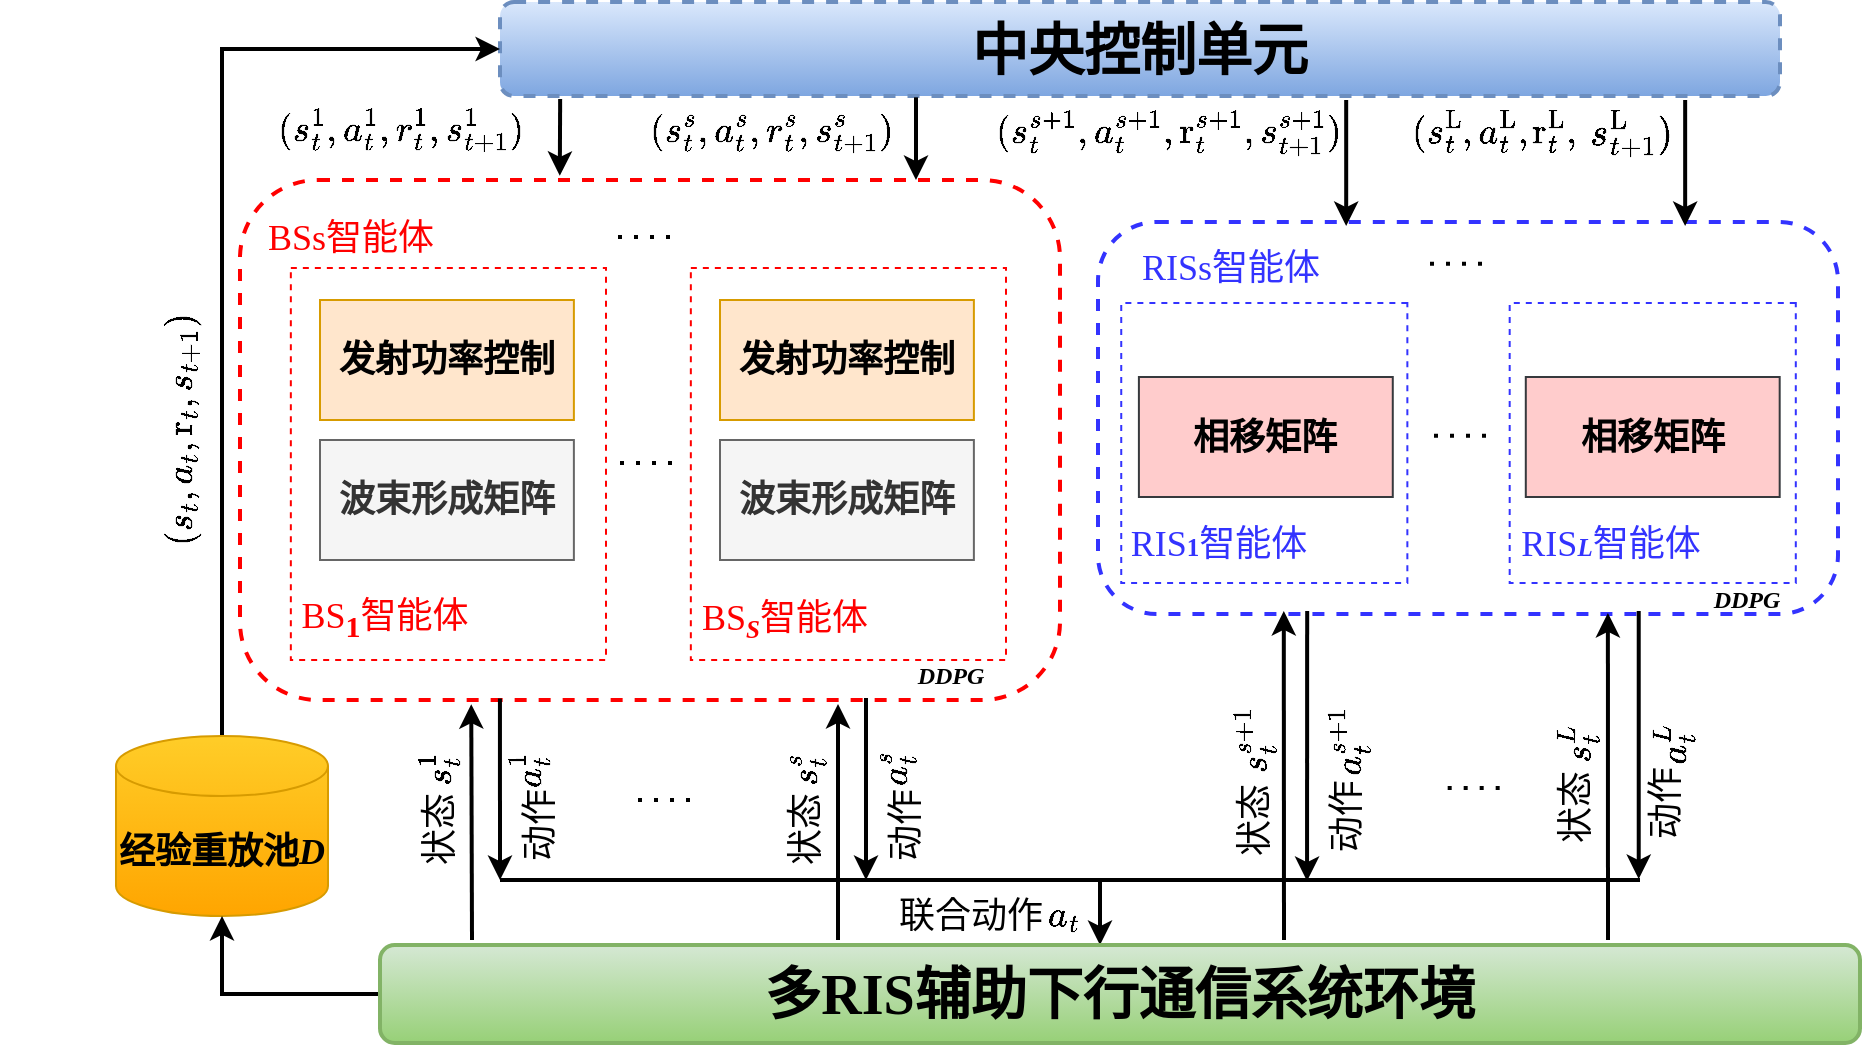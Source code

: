 <mxfile version="23.0.1" type="github">
  <diagram name="第 1 页" id="qWvrkpXLxx0GC9WOg6ml">
    <mxGraphModel dx="921" dy="684" grid="1" gridSize="10" guides="1" tooltips="1" connect="1" arrows="1" fold="1" page="1" pageScale="1" pageWidth="827" pageHeight="1169" math="1" shadow="0">
      <root>
        <mxCell id="0" />
        <mxCell id="1" parent="0" />
        <mxCell id="3JuD0V2UQYrB-Lwvqgq5-321" value="" style="rounded=1;whiteSpace=wrap;html=1;strokeColor=#3333FF;dashed=1;strokeWidth=2;" vertex="1" parent="1">
          <mxGeometry x="659" y="271" width="370" height="196" as="geometry" />
        </mxCell>
        <mxCell id="3JuD0V2UQYrB-Lwvqgq5-1" value="&lt;font face=&quot;Times New Roman&quot;&gt;&lt;span style=&quot;font-size: 28px;&quot;&gt;&lt;b&gt;中央控制单元&lt;/b&gt;&lt;/span&gt;&lt;/font&gt;" style="rounded=1;whiteSpace=wrap;html=1;dashed=1;strokeWidth=2;fillColor=#dae8fc;strokeColor=#6c8ebf;gradientColor=#7ea6e0;" vertex="1" parent="1">
          <mxGeometry x="360" y="161" width="640" height="47" as="geometry" />
        </mxCell>
        <mxCell id="3JuD0V2UQYrB-Lwvqgq5-61" style="edgeStyle=orthogonalEdgeStyle;rounded=0;orthogonalLoop=1;jettySize=auto;html=1;entryX=0;entryY=0.5;entryDx=0;entryDy=0;exitX=0.5;exitY=0;exitDx=0;exitDy=0;exitPerimeter=0;strokeWidth=2;" edge="1" parent="1" source="3JuD0V2UQYrB-Lwvqgq5-2" target="3JuD0V2UQYrB-Lwvqgq5-1">
          <mxGeometry relative="1" as="geometry" />
        </mxCell>
        <mxCell id="3JuD0V2UQYrB-Lwvqgq5-2" value="&lt;font style=&quot;font-size: 18px;&quot; face=&quot;Times New Roman&quot;&gt;&lt;b&gt;经验重放池&lt;i&gt;D&lt;/i&gt;&lt;/b&gt;&lt;/font&gt;" style="shape=cylinder3;whiteSpace=wrap;html=1;boundedLbl=1;backgroundOutline=1;size=15;fillColor=#ffcd28;strokeColor=#d79b00;gradientColor=#ffa500;" vertex="1" parent="1">
          <mxGeometry x="168" y="528" width="106" height="90" as="geometry" />
        </mxCell>
        <mxCell id="3JuD0V2UQYrB-Lwvqgq5-23" value="" style="group" vertex="1" connectable="0" parent="1">
          <mxGeometry x="230" y="250" width="410" height="263" as="geometry" />
        </mxCell>
        <mxCell id="3JuD0V2UQYrB-Lwvqgq5-21" value="" style="rounded=1;whiteSpace=wrap;html=1;dashed=1;strokeWidth=2;strokeColor=#FF0000;" vertex="1" parent="3JuD0V2UQYrB-Lwvqgq5-23">
          <mxGeometry width="410" height="260" as="geometry" />
        </mxCell>
        <mxCell id="3JuD0V2UQYrB-Lwvqgq5-6" value="" style="group" vertex="1" connectable="0" parent="3JuD0V2UQYrB-Lwvqgq5-23">
          <mxGeometry x="40" y="60" width="166" height="190" as="geometry" />
        </mxCell>
        <mxCell id="3JuD0V2UQYrB-Lwvqgq5-5" value="" style="rounded=0;whiteSpace=wrap;html=1;dashed=1;strokeColor=#FF0000;strokeWidth=1;" vertex="1" parent="3JuD0V2UQYrB-Lwvqgq5-6">
          <mxGeometry x="-14.58" y="-16" width="157.58" height="196" as="geometry" />
        </mxCell>
        <mxCell id="3JuD0V2UQYrB-Lwvqgq5-3" value="&lt;font size=&quot;1&quot; face=&quot;Times New Roman&quot;&gt;&lt;b style=&quot;font-size: 18px;&quot;&gt;发射功率控制&lt;/b&gt;&lt;/font&gt;" style="rounded=0;whiteSpace=wrap;html=1;fillColor=#ffe6cc;strokeColor=#d79b00;movable=1;resizable=1;rotatable=1;deletable=1;editable=1;locked=0;connectable=1;" vertex="1" parent="3JuD0V2UQYrB-Lwvqgq5-6">
          <mxGeometry width="126.941" height="60" as="geometry" />
        </mxCell>
        <mxCell id="3JuD0V2UQYrB-Lwvqgq5-4" value="&lt;font size=&quot;1&quot; face=&quot;Times New Roman&quot;&gt;&lt;b style=&quot;font-size: 18px;&quot;&gt;波束形成矩阵&lt;/b&gt;&lt;/font&gt;" style="rounded=0;whiteSpace=wrap;html=1;fillColor=#f5f5f5;strokeColor=#666666;fontColor=#333333;movable=1;resizable=1;rotatable=1;deletable=1;editable=1;locked=0;connectable=1;" vertex="1" parent="3JuD0V2UQYrB-Lwvqgq5-6">
          <mxGeometry y="70" width="126.941" height="60" as="geometry" />
        </mxCell>
        <mxCell id="3JuD0V2UQYrB-Lwvqgq5-11" value="&lt;font color=&quot;#ff0000&quot; style=&quot;font-size: 18px;&quot; face=&quot;Times New Roman&quot;&gt;BS&lt;sub&gt;&lt;b&gt;1&lt;/b&gt;&lt;/sub&gt;智能体&lt;/font&gt;" style="text;html=1;align=center;verticalAlign=middle;resizable=0;points=[];autosize=1;strokeColor=none;fillColor=none;" vertex="1" parent="3JuD0V2UQYrB-Lwvqgq5-6">
          <mxGeometry x="-23.435" y="140" width="110" height="40" as="geometry" />
        </mxCell>
        <mxCell id="3JuD0V2UQYrB-Lwvqgq5-18" value="" style="endArrow=none;dashed=1;html=1;dashPattern=1 3;strokeWidth=2;rounded=0;curved=0;endSize=6;jumpStyle=gap;jumpSize=13;" edge="1" parent="3JuD0V2UQYrB-Lwvqgq5-6">
          <mxGeometry width="50" height="50" relative="1" as="geometry">
            <mxPoint x="150" y="81.5" as="sourcePoint" />
            <mxPoint x="180" y="81.5" as="targetPoint" />
          </mxGeometry>
        </mxCell>
        <mxCell id="3JuD0V2UQYrB-Lwvqgq5-7" value="&lt;font color=&quot;#ff0000&quot; style=&quot;font-size: 18px;&quot; face=&quot;Times New Roman&quot;&gt;BSs&lt;/font&gt;&lt;font color=&quot;#ff0000&quot; face=&quot;Times New Roman&quot;&gt;&lt;font size=&quot;4&quot;&gt;智能体&lt;/font&gt;&lt;/font&gt;" style="text;html=1;align=center;verticalAlign=middle;resizable=0;points=[];autosize=1;strokeColor=none;fillColor=none;" vertex="1" parent="3JuD0V2UQYrB-Lwvqgq5-23">
          <mxGeometry y="14" width="110" height="30" as="geometry" />
        </mxCell>
        <mxCell id="3JuD0V2UQYrB-Lwvqgq5-13" value="" style="group" vertex="1" connectable="0" parent="3JuD0V2UQYrB-Lwvqgq5-23">
          <mxGeometry x="240" y="60" width="166" height="190" as="geometry" />
        </mxCell>
        <mxCell id="3JuD0V2UQYrB-Lwvqgq5-14" value="" style="rounded=0;whiteSpace=wrap;html=1;dashed=1;strokeColor=#FF0000;strokeWidth=1;fontStyle=1" vertex="1" parent="3JuD0V2UQYrB-Lwvqgq5-13">
          <mxGeometry x="-14.58" y="-16" width="157.58" height="196" as="geometry" />
        </mxCell>
        <mxCell id="3JuD0V2UQYrB-Lwvqgq5-15" value="&lt;font size=&quot;1&quot; face=&quot;Times New Roman&quot;&gt;&lt;b style=&quot;font-size: 18px;&quot;&gt;发射功率控制&lt;/b&gt;&lt;/font&gt;" style="rounded=0;whiteSpace=wrap;html=1;fillColor=#ffe6cc;strokeColor=#d79b00;movable=1;resizable=1;rotatable=1;deletable=1;editable=1;locked=0;connectable=1;" vertex="1" parent="3JuD0V2UQYrB-Lwvqgq5-13">
          <mxGeometry width="126.941" height="60" as="geometry" />
        </mxCell>
        <mxCell id="3JuD0V2UQYrB-Lwvqgq5-16" value="&lt;font size=&quot;1&quot; face=&quot;Times New Roman&quot;&gt;&lt;b style=&quot;font-size: 18px;&quot;&gt;波束形成矩阵&lt;/b&gt;&lt;/font&gt;" style="rounded=0;whiteSpace=wrap;html=1;fillColor=#f5f5f5;strokeColor=#666666;fontColor=#333333;movable=1;resizable=1;rotatable=1;deletable=1;editable=1;locked=0;connectable=1;" vertex="1" parent="3JuD0V2UQYrB-Lwvqgq5-13">
          <mxGeometry y="70" width="126.941" height="60" as="geometry" />
        </mxCell>
        <mxCell id="3JuD0V2UQYrB-Lwvqgq5-17" value="&lt;font color=&quot;#ff0000&quot; style=&quot;font-size: 18px;&quot; face=&quot;Times New Roman&quot;&gt;BS&lt;/font&gt;&lt;font style=&quot;font-size: 15.0px;&quot; color=&quot;#ff0000&quot; face=&quot;Times New Roman&quot;&gt;&lt;sub&gt;&lt;i&gt;&lt;b&gt;S&lt;/b&gt;&lt;/i&gt;&lt;/sub&gt;&lt;/font&gt;&lt;font color=&quot;#ff0000&quot; face=&quot;Times New Roman&quot;&gt;&lt;font size=&quot;4&quot;&gt;智能体&lt;/font&gt;&lt;/font&gt;" style="text;html=1;align=center;verticalAlign=middle;resizable=0;points=[];autosize=1;strokeColor=none;fillColor=none;" vertex="1" parent="3JuD0V2UQYrB-Lwvqgq5-13">
          <mxGeometry x="-23.435" y="140" width="110" height="40" as="geometry" />
        </mxCell>
        <mxCell id="3JuD0V2UQYrB-Lwvqgq5-22" value="" style="endArrow=none;dashed=1;html=1;dashPattern=1 3;strokeWidth=2;rounded=0;curved=0;endSize=6;jumpStyle=gap;jumpSize=13;" edge="1" parent="3JuD0V2UQYrB-Lwvqgq5-23">
          <mxGeometry width="50" height="50" relative="1" as="geometry">
            <mxPoint x="189" y="28.5" as="sourcePoint" />
            <mxPoint x="219" y="28.5" as="targetPoint" />
          </mxGeometry>
        </mxCell>
        <mxCell id="3JuD0V2UQYrB-Lwvqgq5-136" value="&lt;font face=&quot;Times New Roman&quot;&gt;&lt;i&gt;&lt;b&gt;DDPG&lt;/b&gt;&lt;/i&gt;&lt;/font&gt;" style="text;html=1;align=center;verticalAlign=middle;resizable=0;points=[];autosize=1;strokeColor=none;fillColor=none;" vertex="1" parent="3JuD0V2UQYrB-Lwvqgq5-23">
          <mxGeometry x="325" y="233" width="60" height="30" as="geometry" />
        </mxCell>
        <mxCell id="3JuD0V2UQYrB-Lwvqgq5-46" value="&lt;font face=&quot;Times New Roman&quot; style=&quot;font-size: 18px;&quot;&gt;$$(s_{t}^{1},a_{t}^{1},r_{t}^{1},s_{t+1}^{1})$$&lt;/font&gt;" style="text;html=1;align=center;verticalAlign=middle;resizable=0;points=[];autosize=1;strokeColor=none;fillColor=none;" vertex="1" parent="1">
          <mxGeometry x="110" y="210" width="400" height="30" as="geometry" />
        </mxCell>
        <mxCell id="3JuD0V2UQYrB-Lwvqgq5-49" style="edgeStyle=orthogonalEdgeStyle;rounded=0;orthogonalLoop=1;jettySize=auto;html=1;exitX=0.047;exitY=1.033;exitDx=0;exitDy=0;entryX=0.39;entryY=-0.008;entryDx=0;entryDy=0;entryPerimeter=0;strokeWidth=2;exitPerimeter=0;" edge="1" parent="1" source="3JuD0V2UQYrB-Lwvqgq5-1" target="3JuD0V2UQYrB-Lwvqgq5-21">
          <mxGeometry relative="1" as="geometry" />
        </mxCell>
        <mxCell id="3JuD0V2UQYrB-Lwvqgq5-50" value="&lt;font face=&quot;Times New Roman&quot; style=&quot;font-size: 18px;&quot;&gt;$$(s_{t}^{s},a_{t}^{s},r_{t}^{s},s_{t+1}^{s})$$&lt;/font&gt;" style="text;html=1;align=center;verticalAlign=middle;resizable=0;points=[];autosize=1;strokeColor=none;fillColor=none;" vertex="1" parent="1">
          <mxGeometry x="300" y="210" width="390" height="30" as="geometry" />
        </mxCell>
        <mxCell id="3JuD0V2UQYrB-Lwvqgq5-52" style="edgeStyle=orthogonalEdgeStyle;rounded=0;orthogonalLoop=1;jettySize=auto;html=1;strokeWidth=2;exitX=0.325;exitY=1.014;exitDx=0;exitDy=0;exitPerimeter=0;" edge="1" parent="1" source="3JuD0V2UQYrB-Lwvqgq5-1">
          <mxGeometry relative="1" as="geometry">
            <mxPoint x="568" y="120" as="sourcePoint" />
            <mxPoint x="568" y="250" as="targetPoint" />
          </mxGeometry>
        </mxCell>
        <mxCell id="3JuD0V2UQYrB-Lwvqgq5-58" style="edgeStyle=orthogonalEdgeStyle;rounded=0;orthogonalLoop=1;jettySize=auto;html=1;strokeWidth=2;" edge="1" parent="1">
          <mxGeometry relative="1" as="geometry">
            <mxPoint x="952.58" y="210" as="sourcePoint" />
            <mxPoint x="952.58" y="273" as="targetPoint" />
            <Array as="points">
              <mxPoint x="952.58" y="210" />
              <mxPoint x="952.58" y="210" />
            </Array>
          </mxGeometry>
        </mxCell>
        <mxCell id="3JuD0V2UQYrB-Lwvqgq5-59" value="&lt;font face=&quot;Times New Roman&quot; style=&quot;font-size: 18px;&quot;&gt;$$(s_{t},a_{t},\mathrm{r}_{t},s_{t+1})$$&lt;/font&gt;" style="text;html=1;align=center;verticalAlign=middle;resizable=0;points=[];autosize=1;strokeColor=none;fillColor=none;rotation=-90;" vertex="1" parent="1">
          <mxGeometry x="30" y="360" width="340" height="30" as="geometry" />
        </mxCell>
        <mxCell id="3JuD0V2UQYrB-Lwvqgq5-72" value="" style="group" vertex="1" connectable="0" parent="1">
          <mxGeometry x="315" y="480" width="30" height="130" as="geometry" />
        </mxCell>
        <mxCell id="3JuD0V2UQYrB-Lwvqgq5-73" value="&lt;font style=&quot;font-size: 18px;&quot; face=&quot;Times New Roman&quot;&gt;$$s_{t}^{1}$$&lt;/font&gt;" style="text;html=1;align=center;verticalAlign=middle;resizable=0;points=[];autosize=1;strokeColor=none;fillColor=none;rotation=-90;" vertex="1" parent="3JuD0V2UQYrB-Lwvqgq5-72">
          <mxGeometry x="-50" y="50" width="130" height="30" as="geometry" />
        </mxCell>
        <mxCell id="3JuD0V2UQYrB-Lwvqgq5-74" value="&lt;font style=&quot;font-size: 18px;&quot; face=&quot;Times New Roman&quot;&gt;状态&lt;/font&gt;" style="text;html=1;align=center;verticalAlign=middle;resizable=0;points=[];autosize=1;strokeColor=none;fillColor=none;rotation=-90;" vertex="1" parent="3JuD0V2UQYrB-Lwvqgq5-72">
          <mxGeometry x="-15" y="80" width="60" height="30" as="geometry" />
        </mxCell>
        <mxCell id="3JuD0V2UQYrB-Lwvqgq5-86" value="" style="group" vertex="1" connectable="0" parent="1">
          <mxGeometry x="413" y="490" width="80" height="130" as="geometry" />
        </mxCell>
        <mxCell id="3JuD0V2UQYrB-Lwvqgq5-127" value="" style="endArrow=classic;html=1;rounded=0;strokeWidth=2;exitX=0.317;exitY=0.997;exitDx=0;exitDy=0;exitPerimeter=0;" edge="1" parent="3JuD0V2UQYrB-Lwvqgq5-86" source="3JuD0V2UQYrB-Lwvqgq5-21">
          <mxGeometry width="50" height="50" relative="1" as="geometry">
            <mxPoint x="-43" y="20" as="sourcePoint" />
            <mxPoint x="-53" y="110" as="targetPoint" />
          </mxGeometry>
        </mxCell>
        <mxCell id="3JuD0V2UQYrB-Lwvqgq5-53" value="&lt;font face=&quot;Times New Roman&quot; style=&quot;font-size: 18px;&quot;&gt;$$(s_{t}^{s+1},a_{t}^{s+1},\mathrm{r}_{t}^{s+1},s_{t+1}^{s+1})$$&lt;/font&gt;" style="text;html=1;align=center;verticalAlign=middle;resizable=0;points=[];autosize=1;strokeColor=none;fillColor=none;" vertex="1" parent="1">
          <mxGeometry x="424.47" y="211" width="540" height="30" as="geometry" />
        </mxCell>
        <mxCell id="3JuD0V2UQYrB-Lwvqgq5-124" style="edgeStyle=orthogonalEdgeStyle;rounded=0;orthogonalLoop=1;jettySize=auto;html=1;entryX=0.5;entryY=1;entryDx=0;entryDy=0;entryPerimeter=0;strokeWidth=2;exitX=0;exitY=0.5;exitDx=0;exitDy=0;" edge="1" parent="1" source="3JuD0V2UQYrB-Lwvqgq5-199" target="3JuD0V2UQYrB-Lwvqgq5-2">
          <mxGeometry relative="1" as="geometry">
            <mxPoint x="320" y="884" as="sourcePoint" />
          </mxGeometry>
        </mxCell>
        <mxCell id="3JuD0V2UQYrB-Lwvqgq5-125" value="" style="endArrow=classic;html=1;rounded=0;strokeWidth=2;entryX=0.282;entryY=1.008;entryDx=0;entryDy=0;entryPerimeter=0;" edge="1" parent="1" target="3JuD0V2UQYrB-Lwvqgq5-21">
          <mxGeometry width="50" height="50" relative="1" as="geometry">
            <mxPoint x="346" y="630" as="sourcePoint" />
            <mxPoint x="220.02" y="609.354" as="targetPoint" />
          </mxGeometry>
        </mxCell>
        <mxCell id="3JuD0V2UQYrB-Lwvqgq5-88" value="&lt;font size=&quot;4&quot; face=&quot;Times New Roman&quot;&gt;动作&lt;/font&gt;" style="text;html=1;align=center;verticalAlign=middle;resizable=0;points=[];autosize=1;strokeColor=none;fillColor=none;rotation=-90;" vertex="1" parent="1">
          <mxGeometry x="350" y="558" width="60" height="30" as="geometry" />
        </mxCell>
        <mxCell id="3JuD0V2UQYrB-Lwvqgq5-87" value="&lt;font style=&quot;font-size: 18px;&quot; face=&quot;Times New Roman&quot;&gt;$$a_{t}^{1}$$&lt;/font&gt;" style="text;html=1;align=center;verticalAlign=middle;resizable=0;points=[];autosize=1;strokeColor=none;fillColor=none;rotation=-90;" vertex="1" parent="1">
          <mxGeometry x="310" y="530" width="130" height="30" as="geometry" />
        </mxCell>
        <mxCell id="3JuD0V2UQYrB-Lwvqgq5-135" value="" style="group" vertex="1" connectable="0" parent="1">
          <mxGeometry x="545" y="602.5" width="147" height="30" as="geometry" />
        </mxCell>
        <mxCell id="3JuD0V2UQYrB-Lwvqgq5-93" value="&lt;font style=&quot;font-size: 18px;&quot; face=&quot;Times New Roman&quot;&gt;$$a_{t}$$&lt;/font&gt;" style="text;html=1;align=center;verticalAlign=middle;resizable=0;points=[];autosize=1;strokeColor=none;fillColor=none;rotation=0;" vertex="1" parent="3JuD0V2UQYrB-Lwvqgq5-135">
          <mxGeometry x="47" width="100" height="30" as="geometry" />
        </mxCell>
        <mxCell id="3JuD0V2UQYrB-Lwvqgq5-94" value="&lt;font size=&quot;4&quot; face=&quot;Times New Roman&quot;&gt;联合动作&lt;/font&gt;" style="text;html=1;align=center;verticalAlign=middle;resizable=0;points=[];autosize=1;strokeColor=none;fillColor=none;rotation=0;" vertex="1" parent="3JuD0V2UQYrB-Lwvqgq5-135">
          <mxGeometry width="100" height="30" as="geometry" />
        </mxCell>
        <mxCell id="3JuD0V2UQYrB-Lwvqgq5-350" value="" style="endArrow=classic;html=1;rounded=0;strokeWidth=2;" edge="1" parent="3JuD0V2UQYrB-Lwvqgq5-135">
          <mxGeometry width="50" height="50" relative="1" as="geometry">
            <mxPoint x="115" y="-2.5" as="sourcePoint" />
            <mxPoint x="115" y="30" as="targetPoint" />
          </mxGeometry>
        </mxCell>
        <mxCell id="3JuD0V2UQYrB-Lwvqgq5-154" value="" style="group" vertex="1" connectable="0" parent="1">
          <mxGeometry x="498" y="480" width="90" height="130" as="geometry" />
        </mxCell>
        <mxCell id="3JuD0V2UQYrB-Lwvqgq5-155" value="&lt;font style=&quot;font-size: 18px;&quot; face=&quot;Times New Roman&quot;&gt;$$s_{t}^{s}$$&lt;/font&gt;" style="text;html=1;align=center;verticalAlign=middle;resizable=0;points=[];autosize=1;strokeColor=none;fillColor=none;rotation=-90;" vertex="1" parent="3JuD0V2UQYrB-Lwvqgq5-154">
          <mxGeometry x="-50" y="50" width="130" height="30" as="geometry" />
        </mxCell>
        <mxCell id="3JuD0V2UQYrB-Lwvqgq5-156" value="&lt;font style=&quot;font-size: 18px;&quot; face=&quot;Times New Roman&quot;&gt;状态&lt;/font&gt;" style="text;html=1;align=center;verticalAlign=middle;resizable=0;points=[];autosize=1;strokeColor=none;fillColor=none;rotation=-90;" vertex="1" parent="3JuD0V2UQYrB-Lwvqgq5-154">
          <mxGeometry x="-15" y="80" width="60" height="30" as="geometry" />
        </mxCell>
        <mxCell id="3JuD0V2UQYrB-Lwvqgq5-157" value="" style="endArrow=classic;html=1;rounded=0;strokeWidth=2;exitX=0.317;exitY=0.997;exitDx=0;exitDy=0;exitPerimeter=0;" edge="1" parent="1">
          <mxGeometry width="50" height="50" relative="1" as="geometry">
            <mxPoint x="543" y="509" as="sourcePoint" />
            <mxPoint x="543" y="600" as="targetPoint" />
          </mxGeometry>
        </mxCell>
        <mxCell id="3JuD0V2UQYrB-Lwvqgq5-158" value="" style="endArrow=classic;html=1;rounded=0;strokeWidth=2;entryX=0.282;entryY=1.008;entryDx=0;entryDy=0;entryPerimeter=0;" edge="1" parent="1">
          <mxGeometry width="50" height="50" relative="1" as="geometry">
            <mxPoint x="529" y="630" as="sourcePoint" />
            <mxPoint x="529" y="512" as="targetPoint" />
          </mxGeometry>
        </mxCell>
        <mxCell id="3JuD0V2UQYrB-Lwvqgq5-159" value="&lt;font size=&quot;4&quot; face=&quot;Times New Roman&quot;&gt;动作&lt;/font&gt;" style="text;html=1;align=center;verticalAlign=middle;resizable=0;points=[];autosize=1;strokeColor=none;fillColor=none;rotation=-90;" vertex="1" parent="1">
          <mxGeometry x="533" y="558" width="60" height="30" as="geometry" />
        </mxCell>
        <mxCell id="3JuD0V2UQYrB-Lwvqgq5-160" value="&lt;font style=&quot;font-size: 18px;&quot; face=&quot;Times New Roman&quot;&gt;$$a_{t}^{s}$$&lt;/font&gt;" style="text;html=1;align=center;verticalAlign=middle;resizable=0;points=[];autosize=1;strokeColor=none;fillColor=none;rotation=-90;" vertex="1" parent="1">
          <mxGeometry x="493" y="530" width="130" height="30" as="geometry" />
        </mxCell>
        <mxCell id="3JuD0V2UQYrB-Lwvqgq5-192" value="" style="endArrow=none;html=1;rounded=0;strokeWidth=2;entryX=0.046;entryY=0.067;entryDx=0;entryDy=0;entryPerimeter=0;" edge="1" parent="1">
          <mxGeometry width="50" height="50" relative="1" as="geometry">
            <mxPoint x="930" y="600" as="sourcePoint" />
            <mxPoint x="360" y="600" as="targetPoint" />
          </mxGeometry>
        </mxCell>
        <mxCell id="3JuD0V2UQYrB-Lwvqgq5-194" value="" style="endArrow=none;dashed=1;html=1;dashPattern=1 3;strokeWidth=2;rounded=0;curved=0;endSize=6;jumpStyle=gap;jumpSize=13;" edge="1" parent="1">
          <mxGeometry width="50" height="50" relative="1" as="geometry">
            <mxPoint x="429" y="560" as="sourcePoint" />
            <mxPoint x="460" y="560" as="targetPoint" />
          </mxGeometry>
        </mxCell>
        <mxCell id="3JuD0V2UQYrB-Lwvqgq5-199" value="&lt;font style=&quot;font-size: 28px;&quot; face=&quot;Times New Roman&quot;&gt;&lt;b&gt;多RIS辅助下行通信系统环境&lt;/b&gt;&lt;/font&gt;" style="rounded=1;whiteSpace=wrap;html=1;fillColor=#d5e8d4;gradientColor=#97d077;strokeColor=#82b366;strokeWidth=2;" vertex="1" parent="1">
          <mxGeometry x="300" y="632.5" width="740" height="49" as="geometry" />
        </mxCell>
        <mxCell id="3JuD0V2UQYrB-Lwvqgq5-185" value="" style="group" vertex="1" connectable="0" parent="1">
          <mxGeometry x="874.758" y="477" width="40.263" height="130" as="geometry" />
        </mxCell>
        <mxCell id="3JuD0V2UQYrB-Lwvqgq5-187" value="&lt;font style=&quot;font-size: 18px;&quot; face=&quot;Times New Roman&quot;&gt;状态&lt;/font&gt;" style="text;html=1;align=center;verticalAlign=middle;resizable=0;points=[];autosize=1;strokeColor=none;fillColor=none;rotation=-90;" vertex="1" parent="3JuD0V2UQYrB-Lwvqgq5-185">
          <mxGeometry x="-6.711" y="72" width="60" height="30" as="geometry" />
        </mxCell>
        <mxCell id="3JuD0V2UQYrB-Lwvqgq5-162" value="&lt;font style=&quot;font-size: 18px;&quot; face=&quot;Times New Roman&quot;&gt;$$s_{t}^{s+1}$$&lt;/font&gt;" style="text;html=1;align=center;verticalAlign=middle;resizable=0;points=[];autosize=1;strokeColor=none;fillColor=none;rotation=-90;" vertex="1" parent="1">
          <mxGeometry x="662.708" y="516" width="150" height="30" as="geometry" />
        </mxCell>
        <mxCell id="3JuD0V2UQYrB-Lwvqgq5-163" value="&lt;font style=&quot;font-size: 18px;&quot; face=&quot;Times New Roman&quot;&gt;状态&lt;/font&gt;" style="text;html=1;align=center;verticalAlign=middle;resizable=0;points=[];autosize=1;strokeColor=none;fillColor=none;rotation=-90;" vertex="1" parent="1">
          <mxGeometry x="707.524" y="556" width="60" height="30" as="geometry" />
        </mxCell>
        <mxCell id="3JuD0V2UQYrB-Lwvqgq5-165" value="" style="endArrow=classic;html=1;rounded=0;strokeWidth=2;" edge="1" parent="1">
          <mxGeometry width="50" height="50" relative="1" as="geometry">
            <mxPoint x="752" y="630" as="sourcePoint" />
            <mxPoint x="751.893" y="465.5" as="targetPoint" />
          </mxGeometry>
        </mxCell>
        <mxCell id="3JuD0V2UQYrB-Lwvqgq5-166" value="&lt;font size=&quot;4&quot; face=&quot;Times New Roman&quot;&gt;动作&lt;/font&gt;" style="text;html=1;align=center;verticalAlign=middle;resizable=0;points=[];autosize=1;strokeColor=none;fillColor=none;rotation=-90;" vertex="1" parent="1">
          <mxGeometry x="753.682" y="554" width="60" height="30" as="geometry" />
        </mxCell>
        <mxCell id="3JuD0V2UQYrB-Lwvqgq5-167" value="&lt;font style=&quot;font-size: 18px;&quot; face=&quot;Times New Roman&quot;&gt;$$a_{t}^{s+1}$$&lt;/font&gt;" style="text;html=1;align=center;verticalAlign=middle;resizable=0;points=[];autosize=1;strokeColor=none;fillColor=none;rotation=-90;" vertex="1" parent="1">
          <mxGeometry x="709.84" y="516" width="150" height="30" as="geometry" />
        </mxCell>
        <mxCell id="3JuD0V2UQYrB-Lwvqgq5-211" value="" style="endArrow=classic;html=1;rounded=0;strokeWidth=2;exitX=0.613;exitY=-0.05;exitDx=0;exitDy=0;exitPerimeter=0;" edge="1" parent="1">
          <mxGeometry width="50" height="50" relative="1" as="geometry">
            <mxPoint x="763.587" y="465.5" as="sourcePoint" />
            <mxPoint x="763.524" y="600.5" as="targetPoint" />
          </mxGeometry>
        </mxCell>
        <mxCell id="3JuD0V2UQYrB-Lwvqgq5-186" value="&lt;font style=&quot;font-size: 18px;&quot; face=&quot;Times New Roman&quot;&gt;$$s_{t}^{L}$$&lt;/font&gt;" style="text;html=1;align=center;verticalAlign=middle;resizable=0;points=[];autosize=1;strokeColor=none;fillColor=none;rotation=-90;" vertex="1" parent="1">
          <mxGeometry x="834.472" y="517" width="130" height="30" as="geometry" />
        </mxCell>
        <mxCell id="3JuD0V2UQYrB-Lwvqgq5-188" value="" style="endArrow=classic;html=1;rounded=0;strokeWidth=2;exitX=0.263;exitY=1.002;exitDx=0;exitDy=0;exitPerimeter=0;" edge="1" parent="1">
          <mxGeometry width="50" height="50" relative="1" as="geometry">
            <mxPoint x="929.366" y="465.5" as="sourcePoint" />
            <mxPoint x="929.366" y="599.5" as="targetPoint" />
          </mxGeometry>
        </mxCell>
        <mxCell id="3JuD0V2UQYrB-Lwvqgq5-189" value="" style="endArrow=classic;html=1;rounded=0;strokeWidth=2;" edge="1" parent="1">
          <mxGeometry width="50" height="50" relative="1" as="geometry">
            <mxPoint x="914" y="630" as="sourcePoint" />
            <mxPoint x="913.945" y="466.5" as="targetPoint" />
          </mxGeometry>
        </mxCell>
        <mxCell id="3JuD0V2UQYrB-Lwvqgq5-190" value="&lt;font size=&quot;4&quot; face=&quot;Times New Roman&quot;&gt;动作&lt;/font&gt;" style="text;html=1;align=center;verticalAlign=middle;resizable=0;points=[];autosize=1;strokeColor=none;fillColor=none;rotation=-90;" vertex="1" parent="1">
          <mxGeometry x="913.051" y="547" width="60" height="30" as="geometry" />
        </mxCell>
        <mxCell id="3JuD0V2UQYrB-Lwvqgq5-191" value="&lt;font style=&quot;font-size: 18px;&quot; face=&quot;Times New Roman&quot;&gt;$$a_{t}^{L}$$&lt;/font&gt;" style="text;html=1;align=center;verticalAlign=middle;resizable=0;points=[];autosize=1;strokeColor=none;fillColor=none;rotation=-90;" vertex="1" parent="1">
          <mxGeometry x="877.261" y="517" width="140" height="30" as="geometry" />
        </mxCell>
        <mxCell id="3JuD0V2UQYrB-Lwvqgq5-303" style="edgeStyle=orthogonalEdgeStyle;rounded=0;orthogonalLoop=1;jettySize=auto;html=1;strokeWidth=2;" edge="1" parent="1">
          <mxGeometry relative="1" as="geometry">
            <mxPoint x="783.09" y="210" as="sourcePoint" />
            <mxPoint x="783.09" y="273" as="targetPoint" />
            <Array as="points">
              <mxPoint x="783.09" y="250" />
              <mxPoint x="783.09" y="250" />
            </Array>
          </mxGeometry>
        </mxCell>
        <mxCell id="3JuD0V2UQYrB-Lwvqgq5-32" value="&lt;font color=&quot;#3333ff&quot; style=&quot;font-size: 18px;&quot; face=&quot;Times New Roman&quot;&gt;RISs智能体&lt;/font&gt;" style="text;html=1;align=center;verticalAlign=middle;resizable=0;points=[];autosize=1;strokeColor=none;fillColor=none;" vertex="1" parent="1">
          <mxGeometry x="670" y="279" width="110" height="30" as="geometry" />
        </mxCell>
        <mxCell id="3JuD0V2UQYrB-Lwvqgq5-339" value="" style="rounded=0;whiteSpace=wrap;html=1;dashed=1;strokeColor=#3333FF;strokeWidth=1;fontStyle=1;flipH=1;" vertex="1" parent="1">
          <mxGeometry x="670.62" y="311.5" width="143.06" height="140" as="geometry" />
        </mxCell>
        <mxCell id="3JuD0V2UQYrB-Lwvqgq5-340" value="&lt;font size=&quot;4&quot; face=&quot;Times New Roman&quot;&gt;&lt;b&gt;相移矩阵&lt;/b&gt;&lt;/font&gt;" style="rounded=0;whiteSpace=wrap;html=1;fillColor=#ffcccc;strokeColor=#36393d;movable=1;resizable=1;rotatable=1;deletable=1;editable=1;locked=0;connectable=1;" vertex="1" parent="1">
          <mxGeometry x="679.45" y="348.5" width="126.941" height="60" as="geometry" />
        </mxCell>
        <mxCell id="3JuD0V2UQYrB-Lwvqgq5-295" value="&lt;font color=&quot;#3333ff&quot;&gt;&lt;font style=&quot;font-size: 18px;&quot; face=&quot;Times New Roman&quot;&gt;RIS&lt;/font&gt;&lt;font style=&quot;font-size: 12.5px;&quot; face=&quot;Times New Roman&quot;&gt;&lt;b&gt;1&lt;/b&gt;&lt;/font&gt;&lt;font face=&quot;Times New Roman&quot;&gt;&lt;font size=&quot;4&quot;&gt;智能体&lt;/font&gt;&lt;/font&gt;&lt;/font&gt;" style="text;html=1;align=center;verticalAlign=middle;resizable=0;points=[];autosize=1;strokeColor=none;fillColor=none;" vertex="1" parent="1">
          <mxGeometry x="663.685" y="416.5" width="110" height="30" as="geometry" />
        </mxCell>
        <mxCell id="3JuD0V2UQYrB-Lwvqgq5-346" value="" style="rounded=0;whiteSpace=wrap;html=1;dashed=1;strokeColor=#3333FF;strokeWidth=1;fontStyle=1;flipH=1;" vertex="1" parent="1">
          <mxGeometry x="864.84" y="311.5" width="143.06" height="140" as="geometry" />
        </mxCell>
        <mxCell id="3JuD0V2UQYrB-Lwvqgq5-343" value="&lt;font size=&quot;4&quot; face=&quot;Times New Roman&quot;&gt;&lt;b&gt;相移矩阵&lt;/b&gt;&lt;/font&gt;" style="rounded=0;whiteSpace=wrap;html=1;fillColor=#ffcccc;strokeColor=#36393d;movable=1;resizable=1;rotatable=1;deletable=1;editable=1;locked=0;connectable=1;" vertex="1" parent="1">
          <mxGeometry x="872.9" y="348.5" width="126.941" height="60" as="geometry" />
        </mxCell>
        <mxCell id="3JuD0V2UQYrB-Lwvqgq5-344" value="&lt;font color=&quot;#3333ff&quot;&gt;&lt;font style=&quot;font-size: 18px;&quot; face=&quot;Times New Roman&quot;&gt;RIS&lt;/font&gt;&lt;font style=&quot;font-size: 12.5px;&quot; face=&quot;Times New Roman&quot;&gt;&lt;b&gt;&lt;i&gt;L&lt;/i&gt;&lt;/b&gt;&lt;/font&gt;&lt;font face=&quot;Times New Roman&quot;&gt;&lt;font size=&quot;4&quot;&gt;智能体&lt;/font&gt;&lt;/font&gt;&lt;/font&gt;" style="text;html=1;align=center;verticalAlign=middle;resizable=0;points=[];autosize=1;strokeColor=none;fillColor=none;" vertex="1" parent="1">
          <mxGeometry x="859.845" y="416.5" width="110" height="30" as="geometry" />
        </mxCell>
        <mxCell id="3JuD0V2UQYrB-Lwvqgq5-345" value="&lt;font face=&quot;Times New Roman&quot;&gt;&lt;i&gt;&lt;b&gt;DDPG&lt;/b&gt;&lt;/i&gt;&lt;/font&gt;" style="text;html=1;align=center;verticalAlign=middle;resizable=0;points=[];autosize=1;strokeColor=none;fillColor=none;" vertex="1" parent="1">
          <mxGeometry x="952.58" y="444.5" width="60" height="30" as="geometry" />
        </mxCell>
        <mxCell id="3JuD0V2UQYrB-Lwvqgq5-347" value="" style="endArrow=none;dashed=1;html=1;dashPattern=1 3;strokeWidth=2;rounded=0;curved=0;endSize=6;jumpStyle=gap;jumpSize=13;" edge="1" parent="1">
          <mxGeometry width="50" height="50" relative="1" as="geometry">
            <mxPoint x="827.0" y="377.91" as="sourcePoint" />
            <mxPoint x="858.0" y="377.91" as="targetPoint" />
          </mxGeometry>
        </mxCell>
        <mxCell id="3JuD0V2UQYrB-Lwvqgq5-348" value="" style="endArrow=none;dashed=1;html=1;dashPattern=1 3;strokeWidth=2;rounded=0;curved=0;endSize=6;jumpStyle=gap;jumpSize=13;" edge="1" parent="1">
          <mxGeometry width="50" height="50" relative="1" as="geometry">
            <mxPoint x="825.0" y="291.91" as="sourcePoint" />
            <mxPoint x="856.0" y="291.91" as="targetPoint" />
          </mxGeometry>
        </mxCell>
        <mxCell id="3JuD0V2UQYrB-Lwvqgq5-349" value="" style="endArrow=none;dashed=1;html=1;dashPattern=1 3;strokeWidth=2;rounded=0;curved=0;endSize=6;jumpStyle=gap;jumpSize=13;" edge="1" parent="1">
          <mxGeometry width="50" height="50" relative="1" as="geometry">
            <mxPoint x="833.84" y="554" as="sourcePoint" />
            <mxPoint x="864.84" y="554" as="targetPoint" />
          </mxGeometry>
        </mxCell>
        <mxCell id="3JuD0V2UQYrB-Lwvqgq5-357" value="" style="group" vertex="1" connectable="0" parent="1">
          <mxGeometry x="717.68" y="196" width="322.32" height="60" as="geometry" />
        </mxCell>
        <mxCell id="3JuD0V2UQYrB-Lwvqgq5-55" value="&lt;font style=&quot;font-size: 18px;&quot; face=&quot;Times New Roman&quot;&gt;$$(s_{t}^{\mathrm{L}}$$&lt;/font&gt;" style="text;html=1;align=center;verticalAlign=middle;resizable=0;points=[];autosize=1;strokeColor=none;fillColor=none;" vertex="1" parent="3JuD0V2UQYrB-Lwvqgq5-357">
          <mxGeometry y="15" width="220" height="30" as="geometry" />
        </mxCell>
        <mxCell id="3JuD0V2UQYrB-Lwvqgq5-352" value="&lt;font style=&quot;font-size: 19px;&quot; face=&quot;Times New Roman&quot;&gt;$$s_{t+1}^{\mathrm{L}})&lt;br&gt;$$&lt;/font&gt;" style="text;html=1;align=center;verticalAlign=middle;resizable=0;points=[];autosize=1;strokeColor=none;fillColor=none;" vertex="1" parent="3JuD0V2UQYrB-Lwvqgq5-357">
          <mxGeometry x="92.32" width="230" height="60" as="geometry" />
        </mxCell>
        <mxCell id="3JuD0V2UQYrB-Lwvqgq5-355" value="&lt;font style=&quot;font-size: 18px;&quot; face=&quot;Times New Roman&quot;&gt;$$,a_{t}^{\mathrm{L}},&lt;br&gt;$$&lt;/font&gt;" style="text;html=1;align=center;verticalAlign=middle;resizable=0;points=[];autosize=1;strokeColor=none;fillColor=none;" vertex="1" parent="3JuD0V2UQYrB-Lwvqgq5-357">
          <mxGeometry x="38.87" width="200" height="60" as="geometry" />
        </mxCell>
        <mxCell id="3JuD0V2UQYrB-Lwvqgq5-356" value="&lt;font style=&quot;font-size: 18px;&quot; face=&quot;Times New Roman&quot;&gt;$$\mathrm{r}_{t}^{\mathrm{L}},&lt;br&gt;$$&lt;/font&gt;" style="text;html=1;align=center;verticalAlign=middle;resizable=0;points=[];autosize=1;strokeColor=none;fillColor=none;" vertex="1" parent="3JuD0V2UQYrB-Lwvqgq5-357">
          <mxGeometry x="28.85" width="280" height="60" as="geometry" />
        </mxCell>
      </root>
    </mxGraphModel>
  </diagram>
</mxfile>
